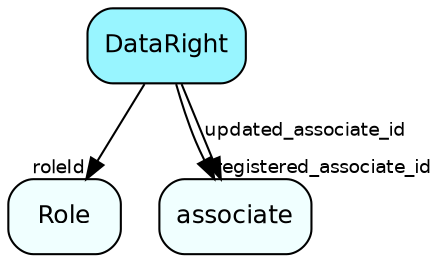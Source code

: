 digraph DataRight  {
node [shape = box style="rounded, filled" fontname = "Helvetica" fontsize = "12" ]
edge [fontname = "Helvetica" fontsize = "9"]

DataRight[fillcolor = "cadetblue1"]
Role[fillcolor = "azure1"]
associate[fillcolor = "azure1"]
DataRight -> Role [headlabel = "roleId"]
DataRight -> associate [headlabel = "registered_associate_id"]
DataRight -> associate [label = "updated_associate_id"]
}
